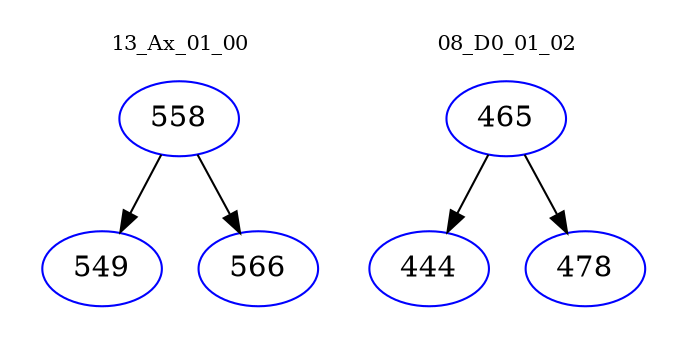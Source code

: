 digraph{
subgraph cluster_0 {
color = white
label = "13_Ax_01_00";
fontsize=10;
T0_558 [label="558", color="blue"]
T0_558 -> T0_549 [color="black"]
T0_549 [label="549", color="blue"]
T0_558 -> T0_566 [color="black"]
T0_566 [label="566", color="blue"]
}
subgraph cluster_1 {
color = white
label = "08_D0_01_02";
fontsize=10;
T1_465 [label="465", color="blue"]
T1_465 -> T1_444 [color="black"]
T1_444 [label="444", color="blue"]
T1_465 -> T1_478 [color="black"]
T1_478 [label="478", color="blue"]
}
}
